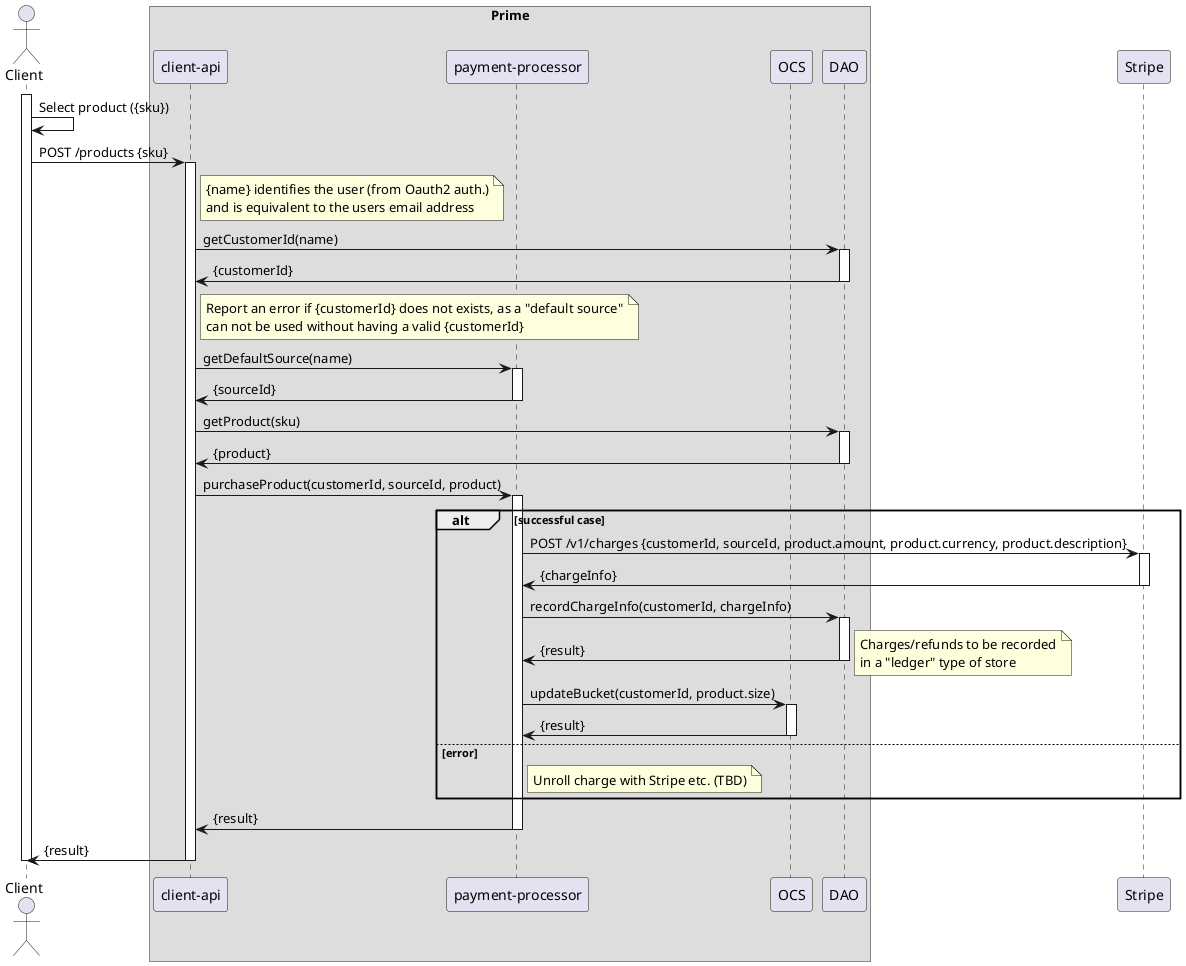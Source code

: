 @startuml

actor Client
participant Client

box "Prime"
    participant "client-api"
    participant "payment-processor"
    participant OCS
    participant DAO
end box
participant Stripe

activate Client

    Client -> Client : Select product ({sku})

    Client -> "client-api": POST /products {sku}
    activate "client-api"
    note right of "client-api"
       {name} identifies the user (from Oauth2 auth.)
       and is equivalent to the users email address
    end note

    "client-api" -> DAO : getCustomerId(name)
    activate DAO
    DAO -> "client-api" : {customerId}
    deactivate DAO

    note right of "client-api"
        Report an error if {customerId} does not exists, as a "default source"
        can not be used without having a valid {customerId}
    end note

    "client-api" -> "payment-processor" : getDefaultSource(name)
    activate "payment-processor"
    "payment-processor" -> "client-api" : {sourceId}
    deactivate "payment-processor"

    "client-api" -> DAO : getProduct(sku)
    activate DAO
    DAO -> "client-api" : {product}
    deactivate DAO

    "client-api" -> "payment-processor" : purchaseProduct(customerId, sourceId, product)
    activate "payment-processor"

    alt successful case
        "payment-processor" -> Stripe : POST /v1/charges {customerId, sourceId, product.amount, product.currency, product.description}
        activate Stripe
        Stripe -> "payment-processor" : {chargeInfo}
        deactivate Stripe

        "payment-processor" -> DAO: recordChargeInfo(customerId, chargeInfo)
        activate DAO
        DAO -> "payment-processor" : {result}
        deactivate DAO
        note right
          Charges/refunds to be recorded
          in a "ledger" type of store
        end note

        "payment-processor" -> OCS : updateBucket(customerId, product.size)
        activate OCS
        OCS -> "payment-processor" : {result}
        deactivate OCS

    else error
         note right of "payment-processor" : Unroll charge with Stripe etc. (TBD)

    end

    "payment-processor" -> "client-api" : {result}
    deactivate "payment-processor"

    "client-api" -> Client : {result}
    deactivate "client-api"

deactivate Client

@enduml
